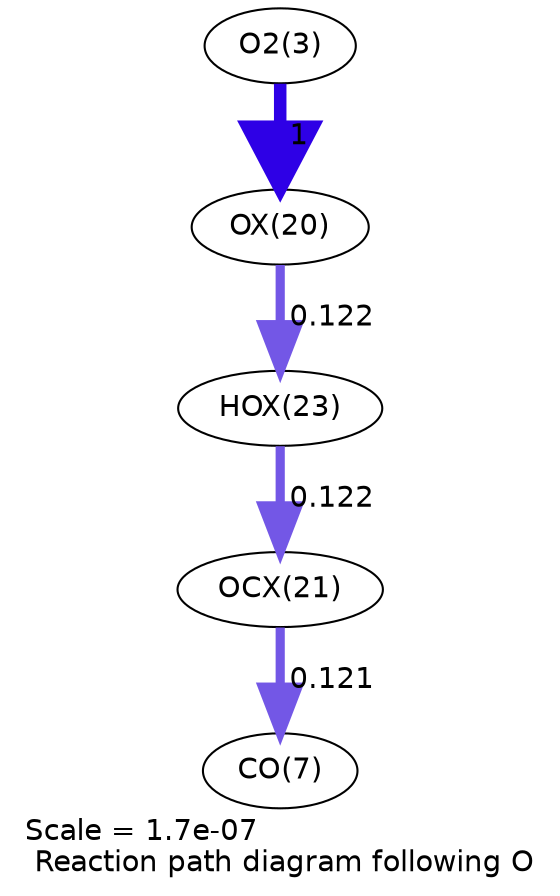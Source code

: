 digraph reaction_paths {
center=1;
s5 -> s25[fontname="Helvetica", penwidth=6, arrowsize=3, color="0.7, 1.5, 0.9"
, label=" 1"];
s25 -> s28[fontname="Helvetica", penwidth=4.41, arrowsize=2.2, color="0.7, 0.622, 0.9"
, label=" 0.122"];
s28 -> s26[fontname="Helvetica", penwidth=4.41, arrowsize=2.2, color="0.7, 0.622, 0.9"
, label=" 0.122"];
s26 -> s9[fontname="Helvetica", penwidth=4.4, arrowsize=2.2, color="0.7, 0.621, 0.9"
, label=" 0.121"];
s5 [ fontname="Helvetica", label="O2(3)"];
s9 [ fontname="Helvetica", label="CO(7)"];
s25 [ fontname="Helvetica", label="OX(20)"];
s26 [ fontname="Helvetica", label="OCX(21)"];
s28 [ fontname="Helvetica", label="HOX(23)"];
 label = "Scale = 1.7e-07\l Reaction path diagram following O";
 fontname = "Helvetica";
}
